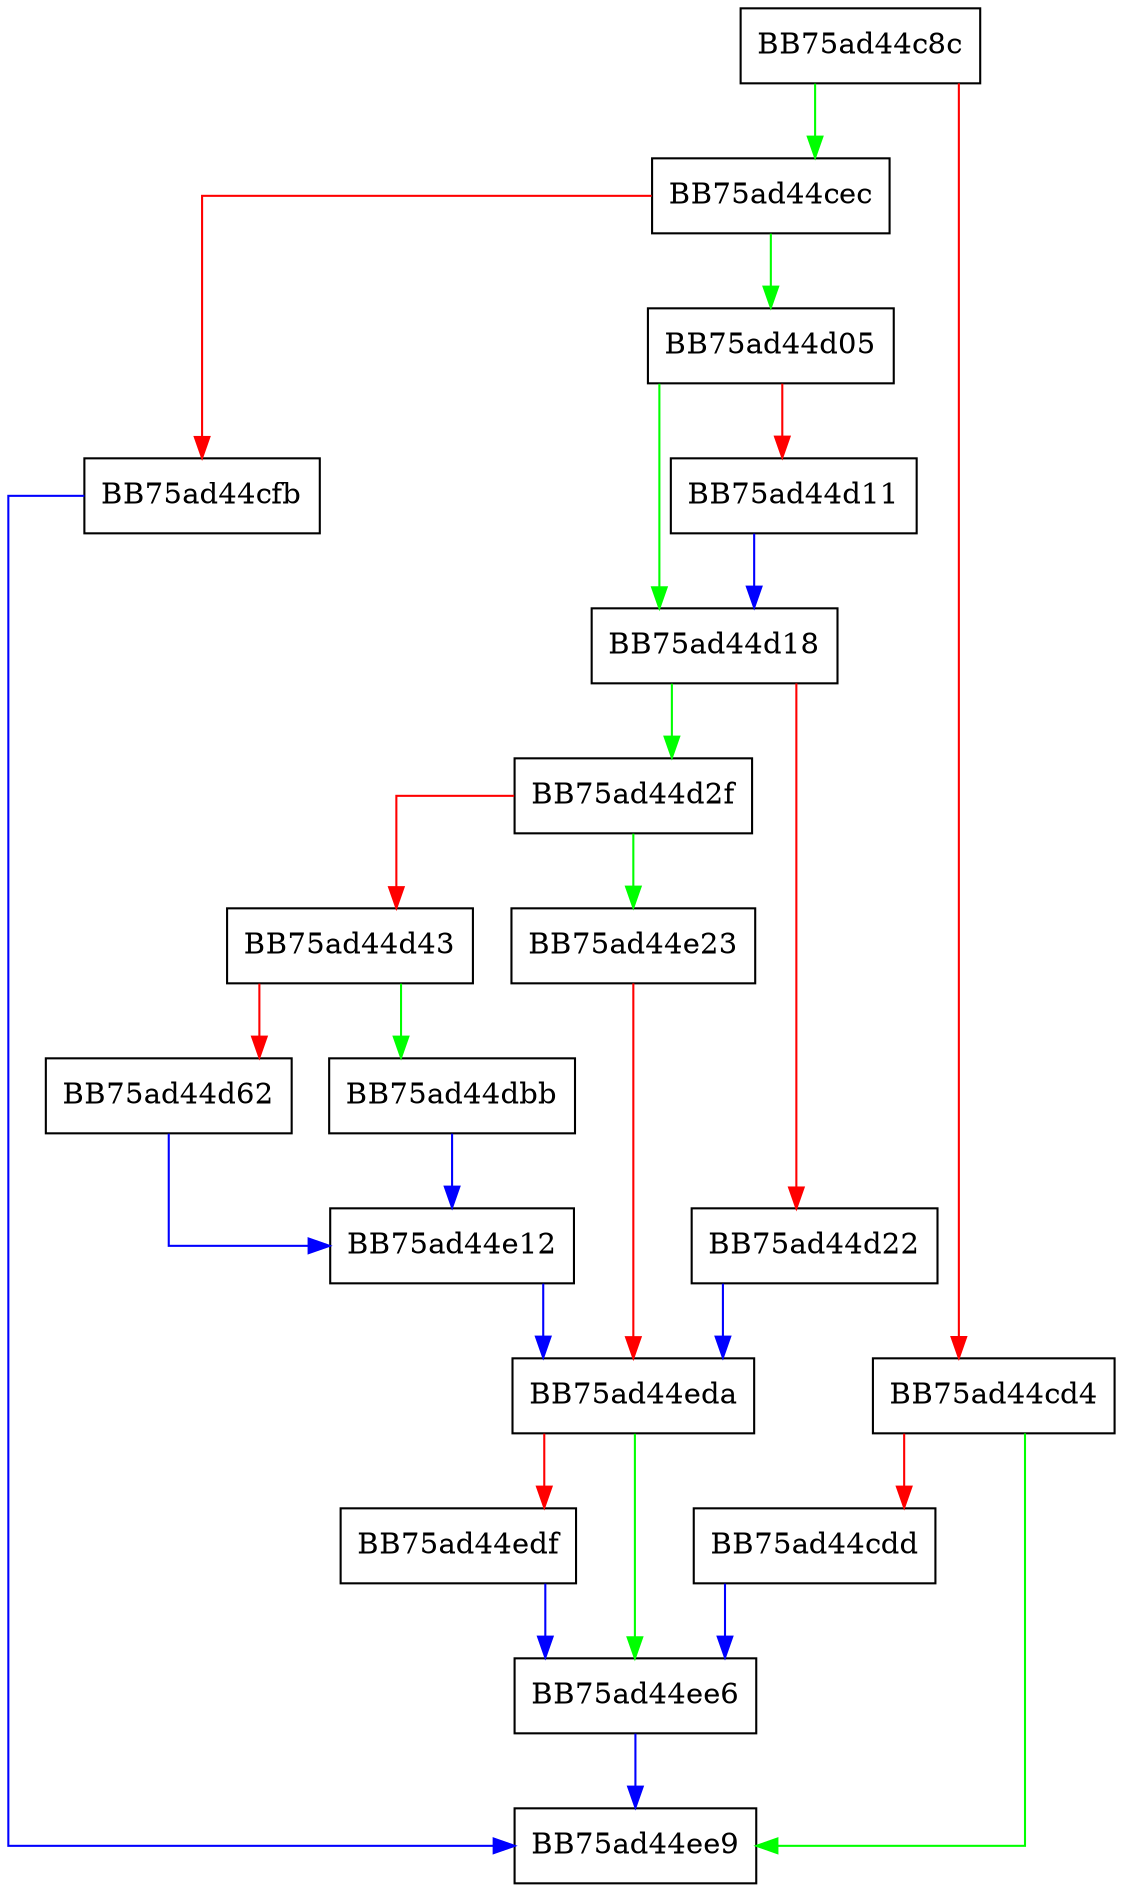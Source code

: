 digraph tanh {
  node [shape="box"];
  graph [splines=ortho];
  BB75ad44c8c -> BB75ad44cec [color="green"];
  BB75ad44c8c -> BB75ad44cd4 [color="red"];
  BB75ad44cd4 -> BB75ad44ee9 [color="green"];
  BB75ad44cd4 -> BB75ad44cdd [color="red"];
  BB75ad44cdd -> BB75ad44ee6 [color="blue"];
  BB75ad44cec -> BB75ad44d05 [color="green"];
  BB75ad44cec -> BB75ad44cfb [color="red"];
  BB75ad44cfb -> BB75ad44ee9 [color="blue"];
  BB75ad44d05 -> BB75ad44d18 [color="green"];
  BB75ad44d05 -> BB75ad44d11 [color="red"];
  BB75ad44d11 -> BB75ad44d18 [color="blue"];
  BB75ad44d18 -> BB75ad44d2f [color="green"];
  BB75ad44d18 -> BB75ad44d22 [color="red"];
  BB75ad44d22 -> BB75ad44eda [color="blue"];
  BB75ad44d2f -> BB75ad44e23 [color="green"];
  BB75ad44d2f -> BB75ad44d43 [color="red"];
  BB75ad44d43 -> BB75ad44dbb [color="green"];
  BB75ad44d43 -> BB75ad44d62 [color="red"];
  BB75ad44d62 -> BB75ad44e12 [color="blue"];
  BB75ad44dbb -> BB75ad44e12 [color="blue"];
  BB75ad44e12 -> BB75ad44eda [color="blue"];
  BB75ad44e23 -> BB75ad44eda [color="red"];
  BB75ad44eda -> BB75ad44ee6 [color="green"];
  BB75ad44eda -> BB75ad44edf [color="red"];
  BB75ad44edf -> BB75ad44ee6 [color="blue"];
  BB75ad44ee6 -> BB75ad44ee9 [color="blue"];
}
